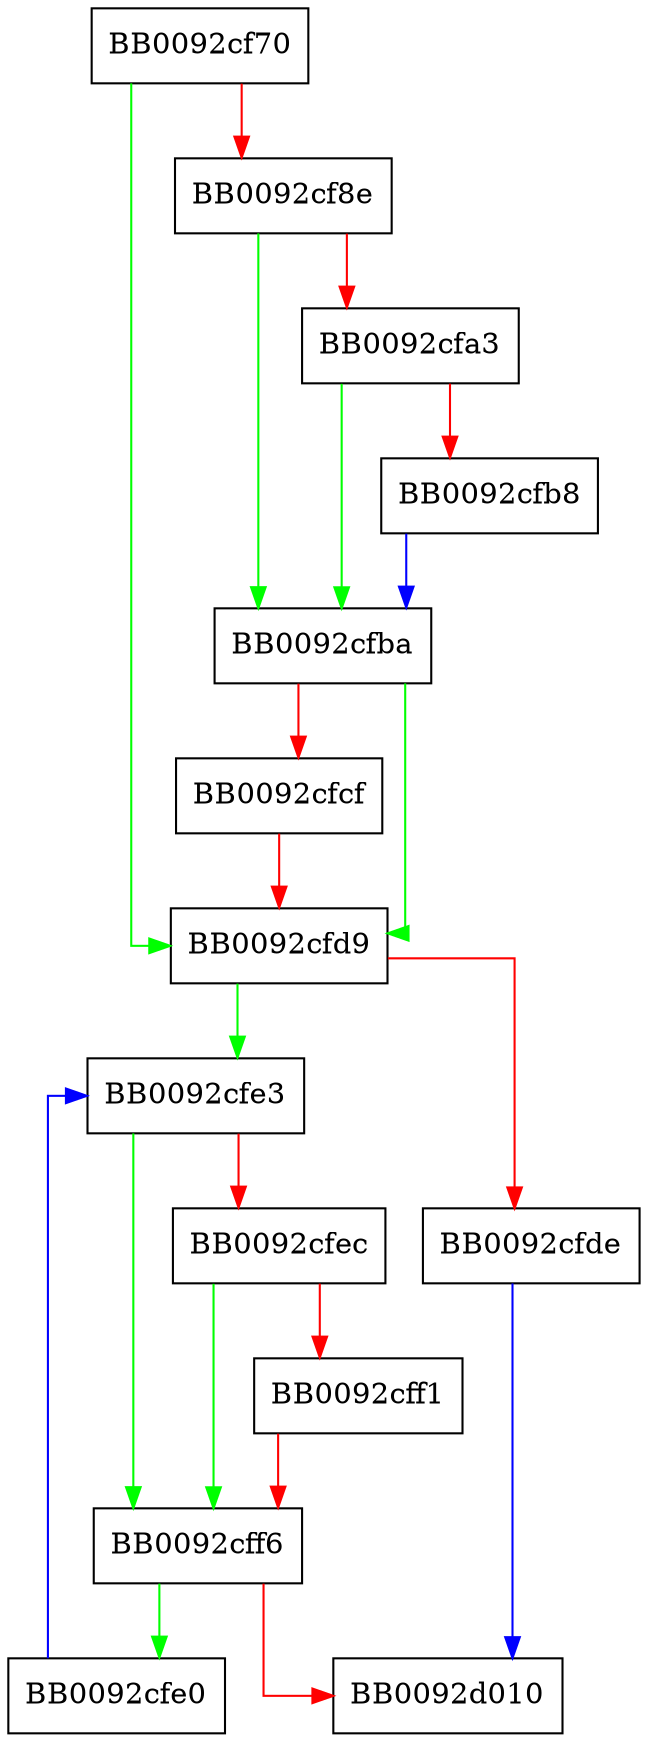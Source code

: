 digraph free_category {
  node [shape="box"];
  graph [splines=ortho];
  BB0092cf70 -> BB0092cfd9 [color="green"];
  BB0092cf70 -> BB0092cf8e [color="red"];
  BB0092cf8e -> BB0092cfba [color="green"];
  BB0092cf8e -> BB0092cfa3 [color="red"];
  BB0092cfa3 -> BB0092cfba [color="green"];
  BB0092cfa3 -> BB0092cfb8 [color="red"];
  BB0092cfb8 -> BB0092cfba [color="blue"];
  BB0092cfba -> BB0092cfd9 [color="green"];
  BB0092cfba -> BB0092cfcf [color="red"];
  BB0092cfcf -> BB0092cfd9 [color="red"];
  BB0092cfd9 -> BB0092cfe3 [color="green"];
  BB0092cfd9 -> BB0092cfde [color="red"];
  BB0092cfde -> BB0092d010 [color="blue"];
  BB0092cfe0 -> BB0092cfe3 [color="blue"];
  BB0092cfe3 -> BB0092cff6 [color="green"];
  BB0092cfe3 -> BB0092cfec [color="red"];
  BB0092cfec -> BB0092cff6 [color="green"];
  BB0092cfec -> BB0092cff1 [color="red"];
  BB0092cff1 -> BB0092cff6 [color="red"];
  BB0092cff6 -> BB0092cfe0 [color="green"];
  BB0092cff6 -> BB0092d010 [color="red"];
}